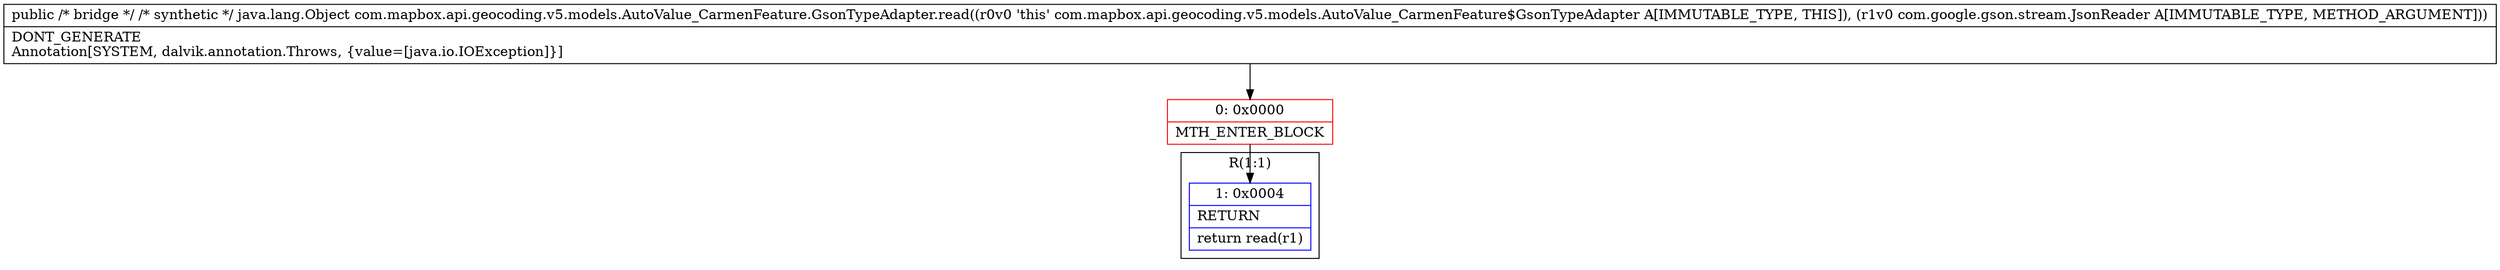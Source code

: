 digraph "CFG forcom.mapbox.api.geocoding.v5.models.AutoValue_CarmenFeature.GsonTypeAdapter.read(Lcom\/google\/gson\/stream\/JsonReader;)Ljava\/lang\/Object;" {
subgraph cluster_Region_1513222492 {
label = "R(1:1)";
node [shape=record,color=blue];
Node_1 [shape=record,label="{1\:\ 0x0004|RETURN\l|return read(r1)\l}"];
}
Node_0 [shape=record,color=red,label="{0\:\ 0x0000|MTH_ENTER_BLOCK\l}"];
MethodNode[shape=record,label="{public \/* bridge *\/ \/* synthetic *\/ java.lang.Object com.mapbox.api.geocoding.v5.models.AutoValue_CarmenFeature.GsonTypeAdapter.read((r0v0 'this' com.mapbox.api.geocoding.v5.models.AutoValue_CarmenFeature$GsonTypeAdapter A[IMMUTABLE_TYPE, THIS]), (r1v0 com.google.gson.stream.JsonReader A[IMMUTABLE_TYPE, METHOD_ARGUMENT]))  | DONT_GENERATE\lAnnotation[SYSTEM, dalvik.annotation.Throws, \{value=[java.io.IOException]\}]\l}"];
MethodNode -> Node_0;
Node_0 -> Node_1;
}

